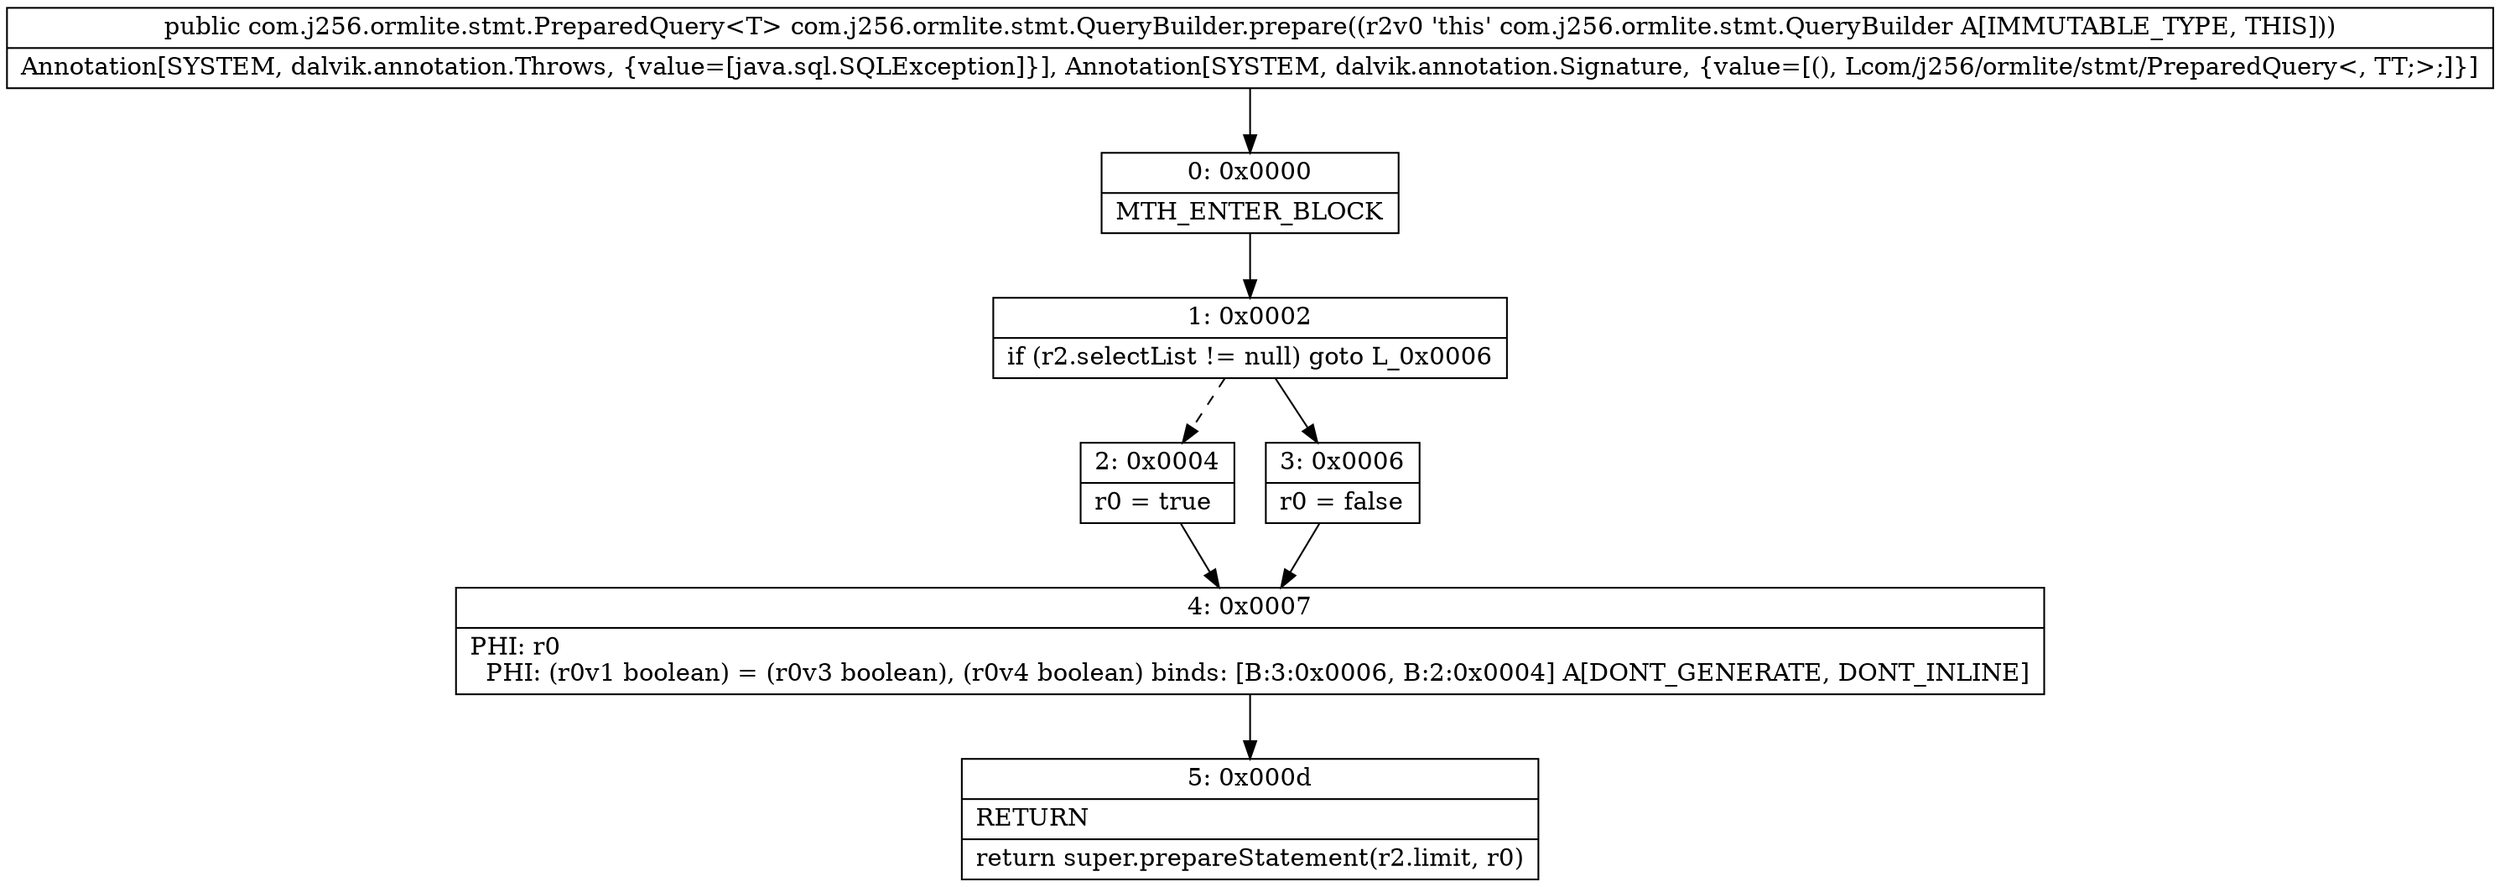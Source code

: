 digraph "CFG forcom.j256.ormlite.stmt.QueryBuilder.prepare()Lcom\/j256\/ormlite\/stmt\/PreparedQuery;" {
Node_0 [shape=record,label="{0\:\ 0x0000|MTH_ENTER_BLOCK\l}"];
Node_1 [shape=record,label="{1\:\ 0x0002|if (r2.selectList != null) goto L_0x0006\l}"];
Node_2 [shape=record,label="{2\:\ 0x0004|r0 = true\l}"];
Node_3 [shape=record,label="{3\:\ 0x0006|r0 = false\l}"];
Node_4 [shape=record,label="{4\:\ 0x0007|PHI: r0 \l  PHI: (r0v1 boolean) = (r0v3 boolean), (r0v4 boolean) binds: [B:3:0x0006, B:2:0x0004] A[DONT_GENERATE, DONT_INLINE]\l}"];
Node_5 [shape=record,label="{5\:\ 0x000d|RETURN\l|return super.prepareStatement(r2.limit, r0)\l}"];
MethodNode[shape=record,label="{public com.j256.ormlite.stmt.PreparedQuery\<T\> com.j256.ormlite.stmt.QueryBuilder.prepare((r2v0 'this' com.j256.ormlite.stmt.QueryBuilder A[IMMUTABLE_TYPE, THIS]))  | Annotation[SYSTEM, dalvik.annotation.Throws, \{value=[java.sql.SQLException]\}], Annotation[SYSTEM, dalvik.annotation.Signature, \{value=[(), Lcom\/j256\/ormlite\/stmt\/PreparedQuery\<, TT;\>;]\}]\l}"];
MethodNode -> Node_0;
Node_0 -> Node_1;
Node_1 -> Node_2[style=dashed];
Node_1 -> Node_3;
Node_2 -> Node_4;
Node_3 -> Node_4;
Node_4 -> Node_5;
}

